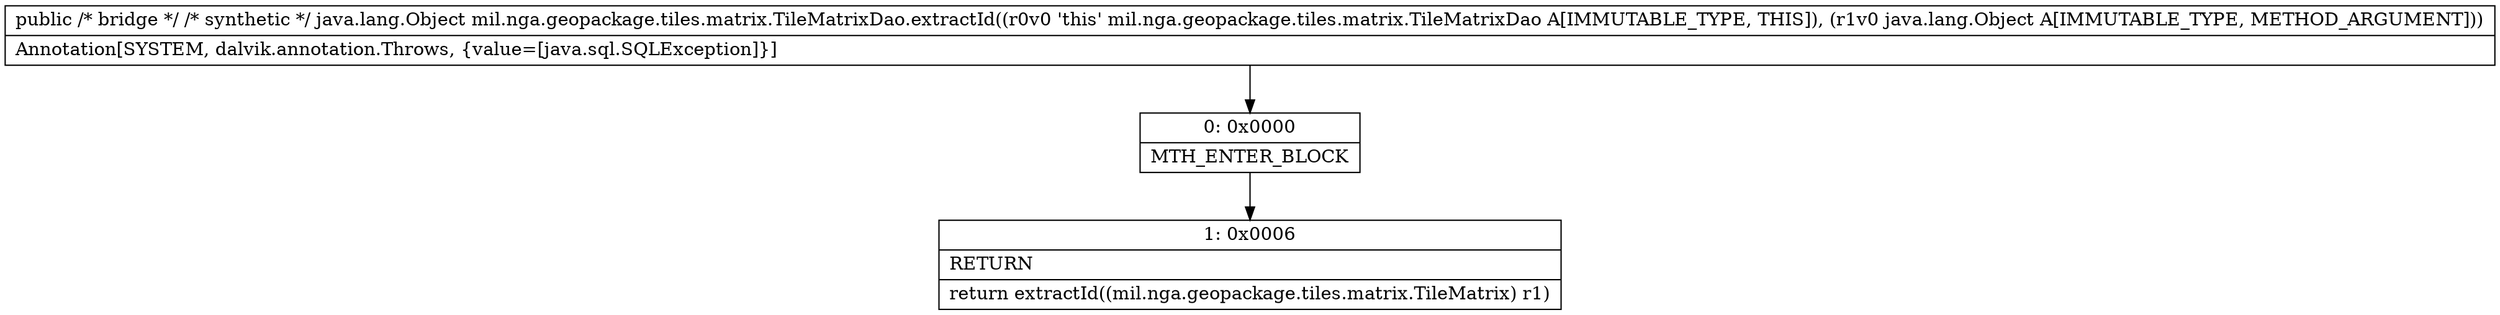 digraph "CFG formil.nga.geopackage.tiles.matrix.TileMatrixDao.extractId(Ljava\/lang\/Object;)Ljava\/lang\/Object;" {
Node_0 [shape=record,label="{0\:\ 0x0000|MTH_ENTER_BLOCK\l}"];
Node_1 [shape=record,label="{1\:\ 0x0006|RETURN\l|return extractId((mil.nga.geopackage.tiles.matrix.TileMatrix) r1)\l}"];
MethodNode[shape=record,label="{public \/* bridge *\/ \/* synthetic *\/ java.lang.Object mil.nga.geopackage.tiles.matrix.TileMatrixDao.extractId((r0v0 'this' mil.nga.geopackage.tiles.matrix.TileMatrixDao A[IMMUTABLE_TYPE, THIS]), (r1v0 java.lang.Object A[IMMUTABLE_TYPE, METHOD_ARGUMENT]))  | Annotation[SYSTEM, dalvik.annotation.Throws, \{value=[java.sql.SQLException]\}]\l}"];
MethodNode -> Node_0;
Node_0 -> Node_1;
}

